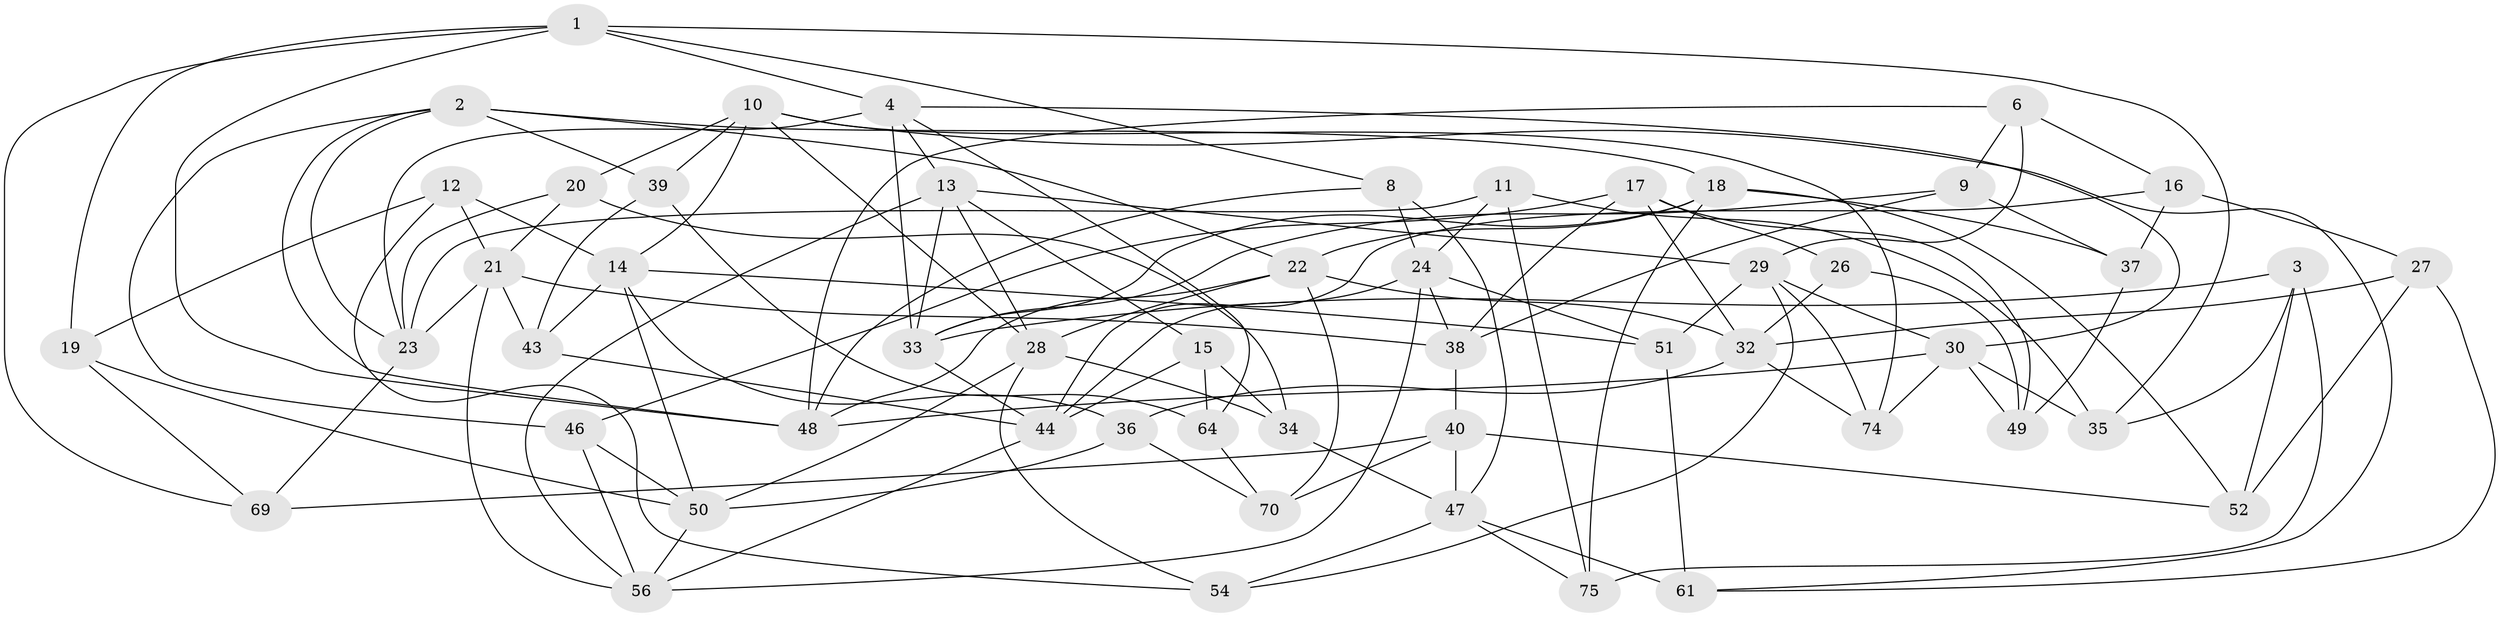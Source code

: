 // Generated by graph-tools (version 1.1) at 2025/52/02/27/25 19:52:34]
// undirected, 53 vertices, 128 edges
graph export_dot {
graph [start="1"]
  node [color=gray90,style=filled];
  1 [super="+5"];
  2 [super="+7"];
  3;
  4 [super="+66"];
  6;
  8;
  9;
  10 [super="+53"];
  11;
  12;
  13 [super="+67"];
  14 [super="+25"];
  15;
  16;
  17 [super="+62"];
  18 [super="+31"];
  19;
  20;
  21 [super="+73"];
  22 [super="+63"];
  23 [super="+65"];
  24 [super="+42"];
  26;
  27;
  28 [super="+41"];
  29 [super="+55"];
  30 [super="+68"];
  32 [super="+77"];
  33 [super="+45"];
  34;
  35;
  36;
  37;
  38 [super="+59"];
  39;
  40 [super="+60"];
  43;
  44 [super="+71"];
  46;
  47 [super="+57"];
  48 [super="+76"];
  49;
  50 [super="+72"];
  51;
  52;
  54;
  56 [super="+58"];
  61;
  64;
  69;
  70;
  74;
  75;
  1 -- 8;
  1 -- 69;
  1 -- 35;
  1 -- 48;
  1 -- 19;
  1 -- 4;
  2 -- 46;
  2 -- 22;
  2 -- 48;
  2 -- 18;
  2 -- 39;
  2 -- 23;
  3 -- 35;
  3 -- 52;
  3 -- 75;
  3 -- 33;
  4 -- 64;
  4 -- 13;
  4 -- 30;
  4 -- 33;
  4 -- 23;
  6 -- 9;
  6 -- 48;
  6 -- 16;
  6 -- 29;
  8 -- 47;
  8 -- 48;
  8 -- 24;
  9 -- 37;
  9 -- 33;
  9 -- 38;
  10 -- 61;
  10 -- 28;
  10 -- 20;
  10 -- 74;
  10 -- 14;
  10 -- 39;
  11 -- 35;
  11 -- 24;
  11 -- 23;
  11 -- 75;
  12 -- 54;
  12 -- 19;
  12 -- 14;
  12 -- 21;
  13 -- 15;
  13 -- 56;
  13 -- 33;
  13 -- 28;
  13 -- 29;
  14 -- 43;
  14 -- 51;
  14 -- 36;
  14 -- 50;
  15 -- 34;
  15 -- 64;
  15 -- 44;
  16 -- 37;
  16 -- 27;
  16 -- 44;
  17 -- 49;
  17 -- 26 [weight=2];
  17 -- 32;
  17 -- 46;
  17 -- 38;
  18 -- 75;
  18 -- 37;
  18 -- 33;
  18 -- 52;
  18 -- 22;
  19 -- 69;
  19 -- 50;
  20 -- 21;
  20 -- 34;
  20 -- 23;
  21 -- 56;
  21 -- 43;
  21 -- 38;
  21 -- 23;
  22 -- 70;
  22 -- 32;
  22 -- 48;
  22 -- 28;
  23 -- 69;
  24 -- 44;
  24 -- 51;
  24 -- 38;
  24 -- 56;
  26 -- 49;
  26 -- 32;
  27 -- 61;
  27 -- 52;
  27 -- 32;
  28 -- 54;
  28 -- 34;
  28 -- 50;
  29 -- 51;
  29 -- 74;
  29 -- 30;
  29 -- 54;
  30 -- 49;
  30 -- 48;
  30 -- 74;
  30 -- 35;
  32 -- 74;
  32 -- 36;
  33 -- 44;
  34 -- 47;
  36 -- 70;
  36 -- 50;
  37 -- 49;
  38 -- 40 [weight=2];
  39 -- 43;
  39 -- 64;
  40 -- 47;
  40 -- 52;
  40 -- 69;
  40 -- 70;
  43 -- 44;
  44 -- 56;
  46 -- 56;
  46 -- 50;
  47 -- 54;
  47 -- 75;
  47 -- 61;
  50 -- 56;
  51 -- 61;
  64 -- 70;
}
